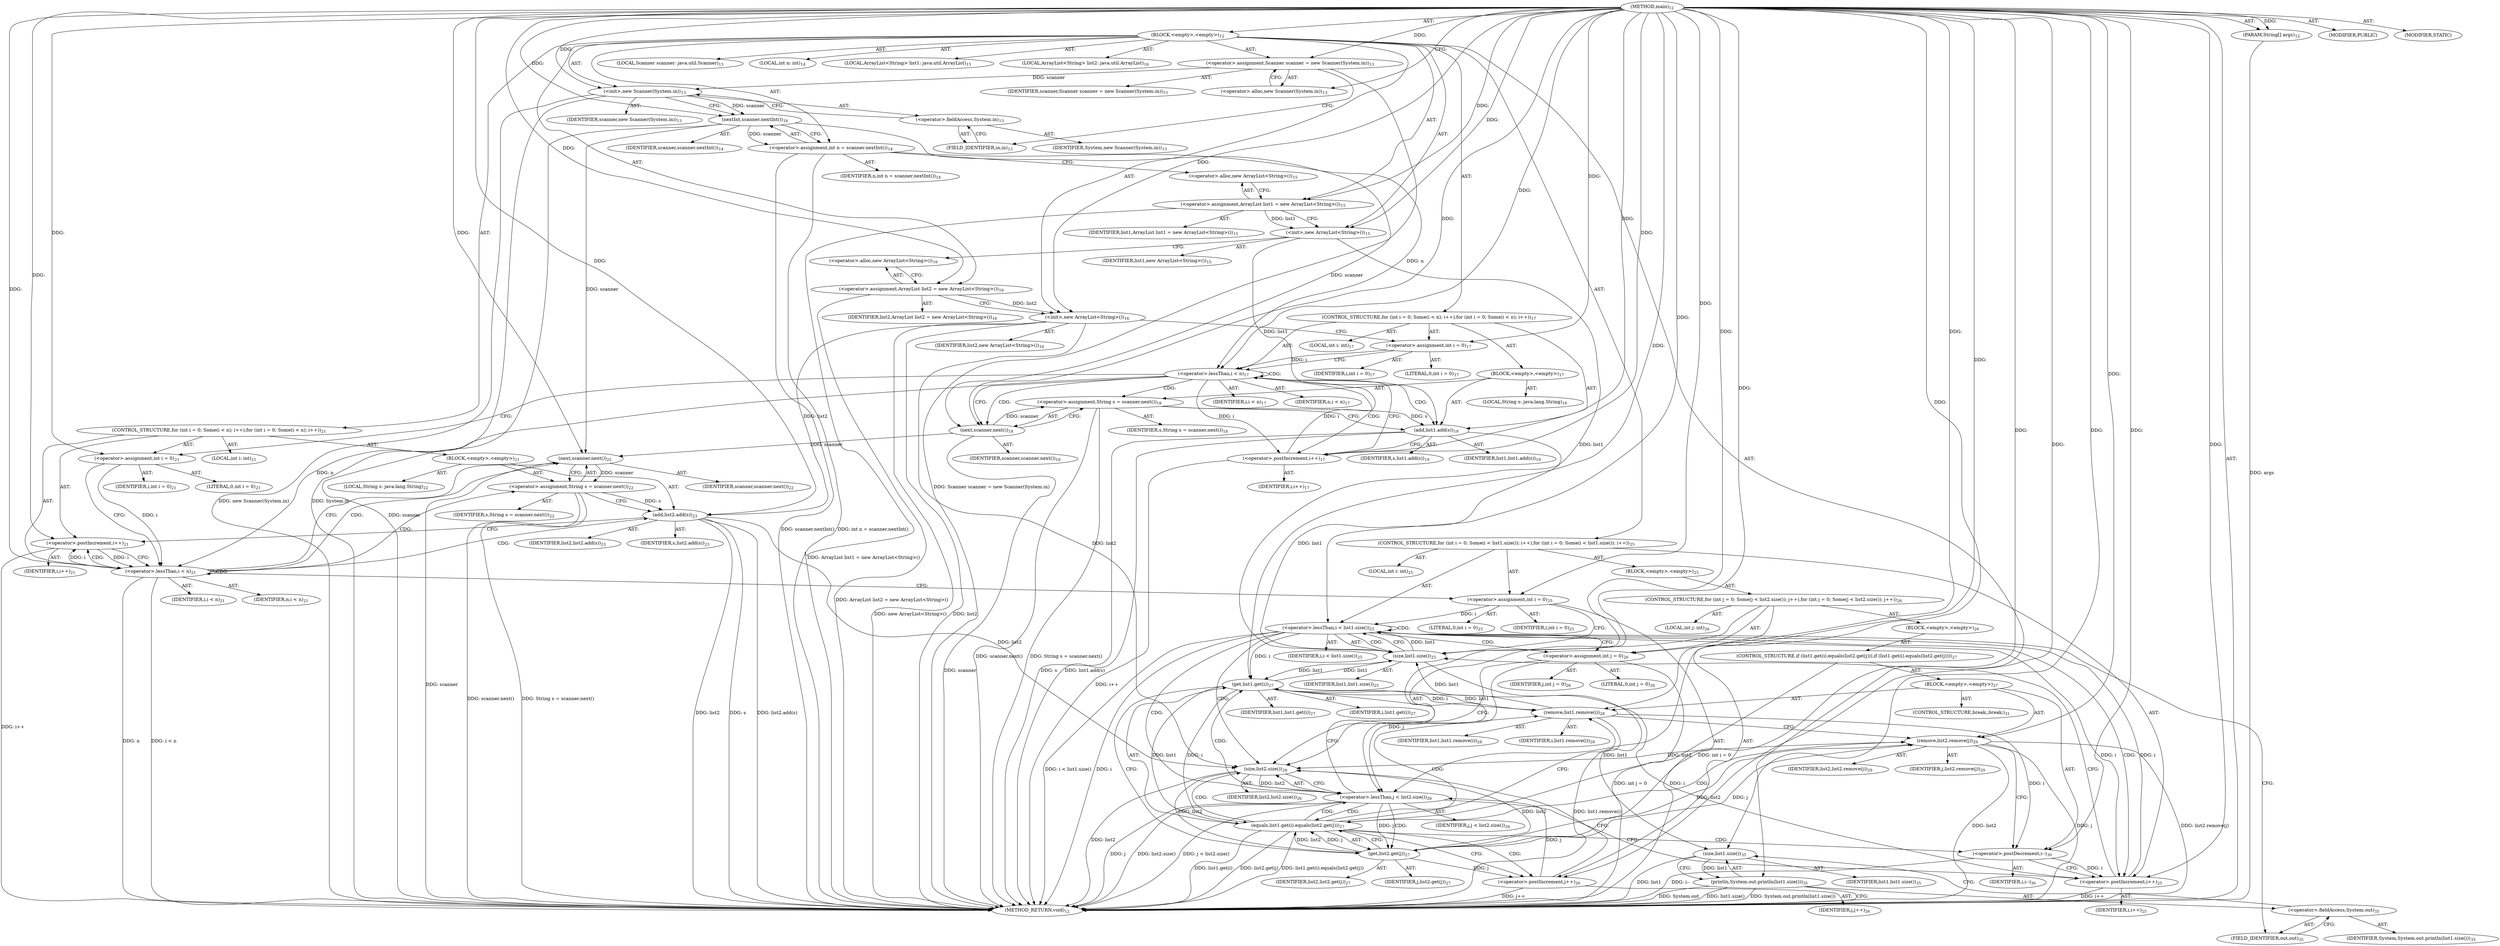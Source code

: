 digraph "main" {  
"27" [label = <(METHOD,main)<SUB>12</SUB>> ]
"28" [label = <(PARAM,String[] args)<SUB>12</SUB>> ]
"29" [label = <(BLOCK,&lt;empty&gt;,&lt;empty&gt;)<SUB>12</SUB>> ]
"6" [label = <(LOCAL,Scanner scanner: java.util.Scanner)<SUB>13</SUB>> ]
"30" [label = <(&lt;operator&gt;.assignment,Scanner scanner = new Scanner(System.in))<SUB>13</SUB>> ]
"31" [label = <(IDENTIFIER,scanner,Scanner scanner = new Scanner(System.in))<SUB>13</SUB>> ]
"32" [label = <(&lt;operator&gt;.alloc,new Scanner(System.in))<SUB>13</SUB>> ]
"33" [label = <(&lt;init&gt;,new Scanner(System.in))<SUB>13</SUB>> ]
"5" [label = <(IDENTIFIER,scanner,new Scanner(System.in))<SUB>13</SUB>> ]
"34" [label = <(&lt;operator&gt;.fieldAccess,System.in)<SUB>13</SUB>> ]
"35" [label = <(IDENTIFIER,System,new Scanner(System.in))<SUB>13</SUB>> ]
"36" [label = <(FIELD_IDENTIFIER,in,in)<SUB>13</SUB>> ]
"37" [label = <(LOCAL,int n: int)<SUB>14</SUB>> ]
"38" [label = <(&lt;operator&gt;.assignment,int n = scanner.nextInt())<SUB>14</SUB>> ]
"39" [label = <(IDENTIFIER,n,int n = scanner.nextInt())<SUB>14</SUB>> ]
"40" [label = <(nextInt,scanner.nextInt())<SUB>14</SUB>> ]
"41" [label = <(IDENTIFIER,scanner,scanner.nextInt())<SUB>14</SUB>> ]
"8" [label = <(LOCAL,ArrayList&lt;String&gt; list1: java.util.ArrayList)<SUB>15</SUB>> ]
"42" [label = <(&lt;operator&gt;.assignment,ArrayList list1 = new ArrayList&lt;String&gt;())<SUB>15</SUB>> ]
"43" [label = <(IDENTIFIER,list1,ArrayList list1 = new ArrayList&lt;String&gt;())<SUB>15</SUB>> ]
"44" [label = <(&lt;operator&gt;.alloc,new ArrayList&lt;String&gt;())<SUB>15</SUB>> ]
"45" [label = <(&lt;init&gt;,new ArrayList&lt;String&gt;())<SUB>15</SUB>> ]
"7" [label = <(IDENTIFIER,list1,new ArrayList&lt;String&gt;())<SUB>15</SUB>> ]
"10" [label = <(LOCAL,ArrayList&lt;String&gt; list2: java.util.ArrayList)<SUB>16</SUB>> ]
"46" [label = <(&lt;operator&gt;.assignment,ArrayList list2 = new ArrayList&lt;String&gt;())<SUB>16</SUB>> ]
"47" [label = <(IDENTIFIER,list2,ArrayList list2 = new ArrayList&lt;String&gt;())<SUB>16</SUB>> ]
"48" [label = <(&lt;operator&gt;.alloc,new ArrayList&lt;String&gt;())<SUB>16</SUB>> ]
"49" [label = <(&lt;init&gt;,new ArrayList&lt;String&gt;())<SUB>16</SUB>> ]
"9" [label = <(IDENTIFIER,list2,new ArrayList&lt;String&gt;())<SUB>16</SUB>> ]
"50" [label = <(CONTROL_STRUCTURE,for (int i = 0; Some(i &lt; n); i++),for (int i = 0; Some(i &lt; n); i++))<SUB>17</SUB>> ]
"51" [label = <(LOCAL,int i: int)<SUB>17</SUB>> ]
"52" [label = <(&lt;operator&gt;.assignment,int i = 0)<SUB>17</SUB>> ]
"53" [label = <(IDENTIFIER,i,int i = 0)<SUB>17</SUB>> ]
"54" [label = <(LITERAL,0,int i = 0)<SUB>17</SUB>> ]
"55" [label = <(&lt;operator&gt;.lessThan,i &lt; n)<SUB>17</SUB>> ]
"56" [label = <(IDENTIFIER,i,i &lt; n)<SUB>17</SUB>> ]
"57" [label = <(IDENTIFIER,n,i &lt; n)<SUB>17</SUB>> ]
"58" [label = <(&lt;operator&gt;.postIncrement,i++)<SUB>17</SUB>> ]
"59" [label = <(IDENTIFIER,i,i++)<SUB>17</SUB>> ]
"60" [label = <(BLOCK,&lt;empty&gt;,&lt;empty&gt;)<SUB>17</SUB>> ]
"61" [label = <(LOCAL,String s: java.lang.String)<SUB>18</SUB>> ]
"62" [label = <(&lt;operator&gt;.assignment,String s = scanner.next())<SUB>18</SUB>> ]
"63" [label = <(IDENTIFIER,s,String s = scanner.next())<SUB>18</SUB>> ]
"64" [label = <(next,scanner.next())<SUB>18</SUB>> ]
"65" [label = <(IDENTIFIER,scanner,scanner.next())<SUB>18</SUB>> ]
"66" [label = <(add,list1.add(s))<SUB>19</SUB>> ]
"67" [label = <(IDENTIFIER,list1,list1.add(s))<SUB>19</SUB>> ]
"68" [label = <(IDENTIFIER,s,list1.add(s))<SUB>19</SUB>> ]
"69" [label = <(CONTROL_STRUCTURE,for (int i = 0; Some(i &lt; n); i++),for (int i = 0; Some(i &lt; n); i++))<SUB>21</SUB>> ]
"70" [label = <(LOCAL,int i: int)<SUB>21</SUB>> ]
"71" [label = <(&lt;operator&gt;.assignment,int i = 0)<SUB>21</SUB>> ]
"72" [label = <(IDENTIFIER,i,int i = 0)<SUB>21</SUB>> ]
"73" [label = <(LITERAL,0,int i = 0)<SUB>21</SUB>> ]
"74" [label = <(&lt;operator&gt;.lessThan,i &lt; n)<SUB>21</SUB>> ]
"75" [label = <(IDENTIFIER,i,i &lt; n)<SUB>21</SUB>> ]
"76" [label = <(IDENTIFIER,n,i &lt; n)<SUB>21</SUB>> ]
"77" [label = <(&lt;operator&gt;.postIncrement,i++)<SUB>21</SUB>> ]
"78" [label = <(IDENTIFIER,i,i++)<SUB>21</SUB>> ]
"79" [label = <(BLOCK,&lt;empty&gt;,&lt;empty&gt;)<SUB>21</SUB>> ]
"80" [label = <(LOCAL,String s: java.lang.String)<SUB>22</SUB>> ]
"81" [label = <(&lt;operator&gt;.assignment,String s = scanner.next())<SUB>22</SUB>> ]
"82" [label = <(IDENTIFIER,s,String s = scanner.next())<SUB>22</SUB>> ]
"83" [label = <(next,scanner.next())<SUB>22</SUB>> ]
"84" [label = <(IDENTIFIER,scanner,scanner.next())<SUB>22</SUB>> ]
"85" [label = <(add,list2.add(s))<SUB>23</SUB>> ]
"86" [label = <(IDENTIFIER,list2,list2.add(s))<SUB>23</SUB>> ]
"87" [label = <(IDENTIFIER,s,list2.add(s))<SUB>23</SUB>> ]
"88" [label = <(CONTROL_STRUCTURE,for (int i = 0; Some(i &lt; list1.size()); i++),for (int i = 0; Some(i &lt; list1.size()); i++))<SUB>25</SUB>> ]
"89" [label = <(LOCAL,int i: int)<SUB>25</SUB>> ]
"90" [label = <(&lt;operator&gt;.assignment,int i = 0)<SUB>25</SUB>> ]
"91" [label = <(IDENTIFIER,i,int i = 0)<SUB>25</SUB>> ]
"92" [label = <(LITERAL,0,int i = 0)<SUB>25</SUB>> ]
"93" [label = <(&lt;operator&gt;.lessThan,i &lt; list1.size())<SUB>25</SUB>> ]
"94" [label = <(IDENTIFIER,i,i &lt; list1.size())<SUB>25</SUB>> ]
"95" [label = <(size,list1.size())<SUB>25</SUB>> ]
"96" [label = <(IDENTIFIER,list1,list1.size())<SUB>25</SUB>> ]
"97" [label = <(&lt;operator&gt;.postIncrement,i++)<SUB>25</SUB>> ]
"98" [label = <(IDENTIFIER,i,i++)<SUB>25</SUB>> ]
"99" [label = <(BLOCK,&lt;empty&gt;,&lt;empty&gt;)<SUB>25</SUB>> ]
"100" [label = <(CONTROL_STRUCTURE,for (int j = 0; Some(j &lt; list2.size()); j++),for (int j = 0; Some(j &lt; list2.size()); j++))<SUB>26</SUB>> ]
"101" [label = <(LOCAL,int j: int)<SUB>26</SUB>> ]
"102" [label = <(&lt;operator&gt;.assignment,int j = 0)<SUB>26</SUB>> ]
"103" [label = <(IDENTIFIER,j,int j = 0)<SUB>26</SUB>> ]
"104" [label = <(LITERAL,0,int j = 0)<SUB>26</SUB>> ]
"105" [label = <(&lt;operator&gt;.lessThan,j &lt; list2.size())<SUB>26</SUB>> ]
"106" [label = <(IDENTIFIER,j,j &lt; list2.size())<SUB>26</SUB>> ]
"107" [label = <(size,list2.size())<SUB>26</SUB>> ]
"108" [label = <(IDENTIFIER,list2,list2.size())<SUB>26</SUB>> ]
"109" [label = <(&lt;operator&gt;.postIncrement,j++)<SUB>26</SUB>> ]
"110" [label = <(IDENTIFIER,j,j++)<SUB>26</SUB>> ]
"111" [label = <(BLOCK,&lt;empty&gt;,&lt;empty&gt;)<SUB>26</SUB>> ]
"112" [label = <(CONTROL_STRUCTURE,if (list1.get(i).equals(list2.get(j))),if (list1.get(i).equals(list2.get(j))))<SUB>27</SUB>> ]
"113" [label = <(equals,list1.get(i).equals(list2.get(j)))<SUB>27</SUB>> ]
"114" [label = <(get,list1.get(i))<SUB>27</SUB>> ]
"115" [label = <(IDENTIFIER,list1,list1.get(i))<SUB>27</SUB>> ]
"116" [label = <(IDENTIFIER,i,list1.get(i))<SUB>27</SUB>> ]
"117" [label = <(get,list2.get(j))<SUB>27</SUB>> ]
"118" [label = <(IDENTIFIER,list2,list2.get(j))<SUB>27</SUB>> ]
"119" [label = <(IDENTIFIER,j,list2.get(j))<SUB>27</SUB>> ]
"120" [label = <(BLOCK,&lt;empty&gt;,&lt;empty&gt;)<SUB>27</SUB>> ]
"121" [label = <(remove,list1.remove(i))<SUB>28</SUB>> ]
"122" [label = <(IDENTIFIER,list1,list1.remove(i))<SUB>28</SUB>> ]
"123" [label = <(IDENTIFIER,i,list1.remove(i))<SUB>28</SUB>> ]
"124" [label = <(remove,list2.remove(j))<SUB>29</SUB>> ]
"125" [label = <(IDENTIFIER,list2,list2.remove(j))<SUB>29</SUB>> ]
"126" [label = <(IDENTIFIER,j,list2.remove(j))<SUB>29</SUB>> ]
"127" [label = <(&lt;operator&gt;.postDecrement,i--)<SUB>30</SUB>> ]
"128" [label = <(IDENTIFIER,i,i--)<SUB>30</SUB>> ]
"129" [label = <(CONTROL_STRUCTURE,break;,break;)<SUB>31</SUB>> ]
"130" [label = <(println,System.out.println(list1.size()))<SUB>35</SUB>> ]
"131" [label = <(&lt;operator&gt;.fieldAccess,System.out)<SUB>35</SUB>> ]
"132" [label = <(IDENTIFIER,System,System.out.println(list1.size()))<SUB>35</SUB>> ]
"133" [label = <(FIELD_IDENTIFIER,out,out)<SUB>35</SUB>> ]
"134" [label = <(size,list1.size())<SUB>35</SUB>> ]
"135" [label = <(IDENTIFIER,list1,list1.size())<SUB>35</SUB>> ]
"136" [label = <(MODIFIER,PUBLIC)> ]
"137" [label = <(MODIFIER,STATIC)> ]
"138" [label = <(METHOD_RETURN,void)<SUB>12</SUB>> ]
  "27" -> "28"  [ label = "AST: "] 
  "27" -> "29"  [ label = "AST: "] 
  "27" -> "136"  [ label = "AST: "] 
  "27" -> "137"  [ label = "AST: "] 
  "27" -> "138"  [ label = "AST: "] 
  "29" -> "6"  [ label = "AST: "] 
  "29" -> "30"  [ label = "AST: "] 
  "29" -> "33"  [ label = "AST: "] 
  "29" -> "37"  [ label = "AST: "] 
  "29" -> "38"  [ label = "AST: "] 
  "29" -> "8"  [ label = "AST: "] 
  "29" -> "42"  [ label = "AST: "] 
  "29" -> "45"  [ label = "AST: "] 
  "29" -> "10"  [ label = "AST: "] 
  "29" -> "46"  [ label = "AST: "] 
  "29" -> "49"  [ label = "AST: "] 
  "29" -> "50"  [ label = "AST: "] 
  "29" -> "69"  [ label = "AST: "] 
  "29" -> "88"  [ label = "AST: "] 
  "29" -> "130"  [ label = "AST: "] 
  "30" -> "31"  [ label = "AST: "] 
  "30" -> "32"  [ label = "AST: "] 
  "33" -> "5"  [ label = "AST: "] 
  "33" -> "34"  [ label = "AST: "] 
  "34" -> "35"  [ label = "AST: "] 
  "34" -> "36"  [ label = "AST: "] 
  "38" -> "39"  [ label = "AST: "] 
  "38" -> "40"  [ label = "AST: "] 
  "40" -> "41"  [ label = "AST: "] 
  "42" -> "43"  [ label = "AST: "] 
  "42" -> "44"  [ label = "AST: "] 
  "45" -> "7"  [ label = "AST: "] 
  "46" -> "47"  [ label = "AST: "] 
  "46" -> "48"  [ label = "AST: "] 
  "49" -> "9"  [ label = "AST: "] 
  "50" -> "51"  [ label = "AST: "] 
  "50" -> "52"  [ label = "AST: "] 
  "50" -> "55"  [ label = "AST: "] 
  "50" -> "58"  [ label = "AST: "] 
  "50" -> "60"  [ label = "AST: "] 
  "52" -> "53"  [ label = "AST: "] 
  "52" -> "54"  [ label = "AST: "] 
  "55" -> "56"  [ label = "AST: "] 
  "55" -> "57"  [ label = "AST: "] 
  "58" -> "59"  [ label = "AST: "] 
  "60" -> "61"  [ label = "AST: "] 
  "60" -> "62"  [ label = "AST: "] 
  "60" -> "66"  [ label = "AST: "] 
  "62" -> "63"  [ label = "AST: "] 
  "62" -> "64"  [ label = "AST: "] 
  "64" -> "65"  [ label = "AST: "] 
  "66" -> "67"  [ label = "AST: "] 
  "66" -> "68"  [ label = "AST: "] 
  "69" -> "70"  [ label = "AST: "] 
  "69" -> "71"  [ label = "AST: "] 
  "69" -> "74"  [ label = "AST: "] 
  "69" -> "77"  [ label = "AST: "] 
  "69" -> "79"  [ label = "AST: "] 
  "71" -> "72"  [ label = "AST: "] 
  "71" -> "73"  [ label = "AST: "] 
  "74" -> "75"  [ label = "AST: "] 
  "74" -> "76"  [ label = "AST: "] 
  "77" -> "78"  [ label = "AST: "] 
  "79" -> "80"  [ label = "AST: "] 
  "79" -> "81"  [ label = "AST: "] 
  "79" -> "85"  [ label = "AST: "] 
  "81" -> "82"  [ label = "AST: "] 
  "81" -> "83"  [ label = "AST: "] 
  "83" -> "84"  [ label = "AST: "] 
  "85" -> "86"  [ label = "AST: "] 
  "85" -> "87"  [ label = "AST: "] 
  "88" -> "89"  [ label = "AST: "] 
  "88" -> "90"  [ label = "AST: "] 
  "88" -> "93"  [ label = "AST: "] 
  "88" -> "97"  [ label = "AST: "] 
  "88" -> "99"  [ label = "AST: "] 
  "90" -> "91"  [ label = "AST: "] 
  "90" -> "92"  [ label = "AST: "] 
  "93" -> "94"  [ label = "AST: "] 
  "93" -> "95"  [ label = "AST: "] 
  "95" -> "96"  [ label = "AST: "] 
  "97" -> "98"  [ label = "AST: "] 
  "99" -> "100"  [ label = "AST: "] 
  "100" -> "101"  [ label = "AST: "] 
  "100" -> "102"  [ label = "AST: "] 
  "100" -> "105"  [ label = "AST: "] 
  "100" -> "109"  [ label = "AST: "] 
  "100" -> "111"  [ label = "AST: "] 
  "102" -> "103"  [ label = "AST: "] 
  "102" -> "104"  [ label = "AST: "] 
  "105" -> "106"  [ label = "AST: "] 
  "105" -> "107"  [ label = "AST: "] 
  "107" -> "108"  [ label = "AST: "] 
  "109" -> "110"  [ label = "AST: "] 
  "111" -> "112"  [ label = "AST: "] 
  "112" -> "113"  [ label = "AST: "] 
  "112" -> "120"  [ label = "AST: "] 
  "113" -> "114"  [ label = "AST: "] 
  "113" -> "117"  [ label = "AST: "] 
  "114" -> "115"  [ label = "AST: "] 
  "114" -> "116"  [ label = "AST: "] 
  "117" -> "118"  [ label = "AST: "] 
  "117" -> "119"  [ label = "AST: "] 
  "120" -> "121"  [ label = "AST: "] 
  "120" -> "124"  [ label = "AST: "] 
  "120" -> "127"  [ label = "AST: "] 
  "120" -> "129"  [ label = "AST: "] 
  "121" -> "122"  [ label = "AST: "] 
  "121" -> "123"  [ label = "AST: "] 
  "124" -> "125"  [ label = "AST: "] 
  "124" -> "126"  [ label = "AST: "] 
  "127" -> "128"  [ label = "AST: "] 
  "130" -> "131"  [ label = "AST: "] 
  "130" -> "134"  [ label = "AST: "] 
  "131" -> "132"  [ label = "AST: "] 
  "131" -> "133"  [ label = "AST: "] 
  "134" -> "135"  [ label = "AST: "] 
  "30" -> "36"  [ label = "CFG: "] 
  "33" -> "40"  [ label = "CFG: "] 
  "38" -> "44"  [ label = "CFG: "] 
  "42" -> "45"  [ label = "CFG: "] 
  "45" -> "48"  [ label = "CFG: "] 
  "46" -> "49"  [ label = "CFG: "] 
  "49" -> "52"  [ label = "CFG: "] 
  "130" -> "138"  [ label = "CFG: "] 
  "32" -> "30"  [ label = "CFG: "] 
  "34" -> "33"  [ label = "CFG: "] 
  "40" -> "38"  [ label = "CFG: "] 
  "44" -> "42"  [ label = "CFG: "] 
  "48" -> "46"  [ label = "CFG: "] 
  "52" -> "55"  [ label = "CFG: "] 
  "55" -> "64"  [ label = "CFG: "] 
  "55" -> "71"  [ label = "CFG: "] 
  "58" -> "55"  [ label = "CFG: "] 
  "71" -> "74"  [ label = "CFG: "] 
  "74" -> "83"  [ label = "CFG: "] 
  "74" -> "90"  [ label = "CFG: "] 
  "77" -> "74"  [ label = "CFG: "] 
  "90" -> "95"  [ label = "CFG: "] 
  "93" -> "102"  [ label = "CFG: "] 
  "93" -> "133"  [ label = "CFG: "] 
  "97" -> "95"  [ label = "CFG: "] 
  "131" -> "134"  [ label = "CFG: "] 
  "134" -> "130"  [ label = "CFG: "] 
  "36" -> "34"  [ label = "CFG: "] 
  "62" -> "66"  [ label = "CFG: "] 
  "66" -> "58"  [ label = "CFG: "] 
  "81" -> "85"  [ label = "CFG: "] 
  "85" -> "77"  [ label = "CFG: "] 
  "95" -> "93"  [ label = "CFG: "] 
  "133" -> "131"  [ label = "CFG: "] 
  "64" -> "62"  [ label = "CFG: "] 
  "83" -> "81"  [ label = "CFG: "] 
  "102" -> "107"  [ label = "CFG: "] 
  "105" -> "114"  [ label = "CFG: "] 
  "105" -> "97"  [ label = "CFG: "] 
  "109" -> "107"  [ label = "CFG: "] 
  "107" -> "105"  [ label = "CFG: "] 
  "113" -> "121"  [ label = "CFG: "] 
  "113" -> "109"  [ label = "CFG: "] 
  "114" -> "117"  [ label = "CFG: "] 
  "117" -> "113"  [ label = "CFG: "] 
  "121" -> "124"  [ label = "CFG: "] 
  "124" -> "127"  [ label = "CFG: "] 
  "127" -> "97"  [ label = "CFG: "] 
  "27" -> "32"  [ label = "CFG: "] 
  "28" -> "138"  [ label = "DDG: args"] 
  "30" -> "138"  [ label = "DDG: Scanner scanner = new Scanner(System.in)"] 
  "33" -> "138"  [ label = "DDG: System.in"] 
  "33" -> "138"  [ label = "DDG: new Scanner(System.in)"] 
  "40" -> "138"  [ label = "DDG: scanner"] 
  "38" -> "138"  [ label = "DDG: scanner.nextInt()"] 
  "38" -> "138"  [ label = "DDG: int n = scanner.nextInt()"] 
  "42" -> "138"  [ label = "DDG: ArrayList list1 = new ArrayList&lt;String&gt;()"] 
  "46" -> "138"  [ label = "DDG: ArrayList list2 = new ArrayList&lt;String&gt;()"] 
  "49" -> "138"  [ label = "DDG: list2"] 
  "49" -> "138"  [ label = "DDG: new ArrayList&lt;String&gt;()"] 
  "74" -> "138"  [ label = "DDG: n"] 
  "74" -> "138"  [ label = "DDG: i &lt; n"] 
  "90" -> "138"  [ label = "DDG: int i = 0"] 
  "93" -> "138"  [ label = "DDG: i"] 
  "93" -> "138"  [ label = "DDG: i &lt; list1.size()"] 
  "130" -> "138"  [ label = "DDG: System.out"] 
  "134" -> "138"  [ label = "DDG: list1"] 
  "130" -> "138"  [ label = "DDG: list1.size()"] 
  "130" -> "138"  [ label = "DDG: System.out.println(list1.size())"] 
  "102" -> "138"  [ label = "DDG: int j = 0"] 
  "105" -> "138"  [ label = "DDG: j"] 
  "107" -> "138"  [ label = "DDG: list2"] 
  "105" -> "138"  [ label = "DDG: list2.size()"] 
  "105" -> "138"  [ label = "DDG: j &lt; list2.size()"] 
  "113" -> "138"  [ label = "DDG: list1.get(i)"] 
  "113" -> "138"  [ label = "DDG: list2.get(j)"] 
  "113" -> "138"  [ label = "DDG: list1.get(i).equals(list2.get(j))"] 
  "109" -> "138"  [ label = "DDG: j++"] 
  "121" -> "138"  [ label = "DDG: list1.remove(i)"] 
  "124" -> "138"  [ label = "DDG: list2"] 
  "124" -> "138"  [ label = "DDG: j"] 
  "124" -> "138"  [ label = "DDG: list2.remove(j)"] 
  "127" -> "138"  [ label = "DDG: i--"] 
  "97" -> "138"  [ label = "DDG: i++"] 
  "83" -> "138"  [ label = "DDG: scanner"] 
  "81" -> "138"  [ label = "DDG: scanner.next()"] 
  "81" -> "138"  [ label = "DDG: String s = scanner.next()"] 
  "85" -> "138"  [ label = "DDG: list2"] 
  "85" -> "138"  [ label = "DDG: s"] 
  "85" -> "138"  [ label = "DDG: list2.add(s)"] 
  "77" -> "138"  [ label = "DDG: i++"] 
  "64" -> "138"  [ label = "DDG: scanner"] 
  "62" -> "138"  [ label = "DDG: scanner.next()"] 
  "62" -> "138"  [ label = "DDG: String s = scanner.next()"] 
  "66" -> "138"  [ label = "DDG: s"] 
  "66" -> "138"  [ label = "DDG: list1.add(s)"] 
  "58" -> "138"  [ label = "DDG: i++"] 
  "27" -> "28"  [ label = "DDG: "] 
  "27" -> "30"  [ label = "DDG: "] 
  "40" -> "38"  [ label = "DDG: scanner"] 
  "27" -> "42"  [ label = "DDG: "] 
  "27" -> "46"  [ label = "DDG: "] 
  "30" -> "33"  [ label = "DDG: scanner"] 
  "27" -> "33"  [ label = "DDG: "] 
  "42" -> "45"  [ label = "DDG: list1"] 
  "27" -> "45"  [ label = "DDG: "] 
  "46" -> "49"  [ label = "DDG: list2"] 
  "27" -> "49"  [ label = "DDG: "] 
  "27" -> "52"  [ label = "DDG: "] 
  "27" -> "71"  [ label = "DDG: "] 
  "27" -> "90"  [ label = "DDG: "] 
  "134" -> "130"  [ label = "DDG: list1"] 
  "33" -> "40"  [ label = "DDG: scanner"] 
  "27" -> "40"  [ label = "DDG: "] 
  "52" -> "55"  [ label = "DDG: i"] 
  "58" -> "55"  [ label = "DDG: i"] 
  "27" -> "55"  [ label = "DDG: "] 
  "38" -> "55"  [ label = "DDG: n"] 
  "55" -> "58"  [ label = "DDG: i"] 
  "27" -> "58"  [ label = "DDG: "] 
  "64" -> "62"  [ label = "DDG: scanner"] 
  "71" -> "74"  [ label = "DDG: i"] 
  "77" -> "74"  [ label = "DDG: i"] 
  "27" -> "74"  [ label = "DDG: "] 
  "55" -> "74"  [ label = "DDG: n"] 
  "74" -> "77"  [ label = "DDG: i"] 
  "27" -> "77"  [ label = "DDG: "] 
  "83" -> "81"  [ label = "DDG: scanner"] 
  "90" -> "93"  [ label = "DDG: i"] 
  "97" -> "93"  [ label = "DDG: i"] 
  "27" -> "93"  [ label = "DDG: "] 
  "95" -> "93"  [ label = "DDG: list1"] 
  "93" -> "97"  [ label = "DDG: i"] 
  "114" -> "97"  [ label = "DDG: i"] 
  "127" -> "97"  [ label = "DDG: i"] 
  "27" -> "97"  [ label = "DDG: "] 
  "95" -> "134"  [ label = "DDG: list1"] 
  "27" -> "134"  [ label = "DDG: "] 
  "45" -> "66"  [ label = "DDG: list1"] 
  "27" -> "66"  [ label = "DDG: "] 
  "62" -> "66"  [ label = "DDG: s"] 
  "49" -> "85"  [ label = "DDG: list2"] 
  "27" -> "85"  [ label = "DDG: "] 
  "81" -> "85"  [ label = "DDG: s"] 
  "45" -> "95"  [ label = "DDG: list1"] 
  "114" -> "95"  [ label = "DDG: list1"] 
  "121" -> "95"  [ label = "DDG: list1"] 
  "66" -> "95"  [ label = "DDG: list1"] 
  "27" -> "95"  [ label = "DDG: "] 
  "27" -> "102"  [ label = "DDG: "] 
  "40" -> "64"  [ label = "DDG: scanner"] 
  "27" -> "64"  [ label = "DDG: "] 
  "40" -> "83"  [ label = "DDG: scanner"] 
  "64" -> "83"  [ label = "DDG: scanner"] 
  "27" -> "83"  [ label = "DDG: "] 
  "102" -> "105"  [ label = "DDG: j"] 
  "109" -> "105"  [ label = "DDG: j"] 
  "27" -> "105"  [ label = "DDG: "] 
  "107" -> "105"  [ label = "DDG: list2"] 
  "117" -> "109"  [ label = "DDG: j"] 
  "27" -> "109"  [ label = "DDG: "] 
  "49" -> "107"  [ label = "DDG: list2"] 
  "117" -> "107"  [ label = "DDG: list2"] 
  "124" -> "107"  [ label = "DDG: list2"] 
  "85" -> "107"  [ label = "DDG: list2"] 
  "27" -> "107"  [ label = "DDG: "] 
  "114" -> "113"  [ label = "DDG: list1"] 
  "114" -> "113"  [ label = "DDG: i"] 
  "117" -> "113"  [ label = "DDG: list2"] 
  "117" -> "113"  [ label = "DDG: j"] 
  "95" -> "114"  [ label = "DDG: list1"] 
  "27" -> "114"  [ label = "DDG: "] 
  "93" -> "114"  [ label = "DDG: i"] 
  "107" -> "117"  [ label = "DDG: list2"] 
  "27" -> "117"  [ label = "DDG: "] 
  "105" -> "117"  [ label = "DDG: j"] 
  "114" -> "121"  [ label = "DDG: list1"] 
  "27" -> "121"  [ label = "DDG: "] 
  "114" -> "121"  [ label = "DDG: i"] 
  "117" -> "124"  [ label = "DDG: list2"] 
  "27" -> "124"  [ label = "DDG: "] 
  "117" -> "124"  [ label = "DDG: j"] 
  "121" -> "127"  [ label = "DDG: i"] 
  "27" -> "127"  [ label = "DDG: "] 
  "55" -> "64"  [ label = "CDG: "] 
  "55" -> "66"  [ label = "CDG: "] 
  "55" -> "58"  [ label = "CDG: "] 
  "55" -> "55"  [ label = "CDG: "] 
  "55" -> "62"  [ label = "CDG: "] 
  "74" -> "77"  [ label = "CDG: "] 
  "74" -> "81"  [ label = "CDG: "] 
  "74" -> "85"  [ label = "CDG: "] 
  "74" -> "74"  [ label = "CDG: "] 
  "74" -> "83"  [ label = "CDG: "] 
  "93" -> "107"  [ label = "CDG: "] 
  "93" -> "102"  [ label = "CDG: "] 
  "93" -> "95"  [ label = "CDG: "] 
  "93" -> "97"  [ label = "CDG: "] 
  "93" -> "93"  [ label = "CDG: "] 
  "93" -> "105"  [ label = "CDG: "] 
  "105" -> "113"  [ label = "CDG: "] 
  "105" -> "114"  [ label = "CDG: "] 
  "105" -> "117"  [ label = "CDG: "] 
  "113" -> "107"  [ label = "CDG: "] 
  "113" -> "121"  [ label = "CDG: "] 
  "113" -> "105"  [ label = "CDG: "] 
  "113" -> "127"  [ label = "CDG: "] 
  "113" -> "124"  [ label = "CDG: "] 
  "113" -> "109"  [ label = "CDG: "] 
}
